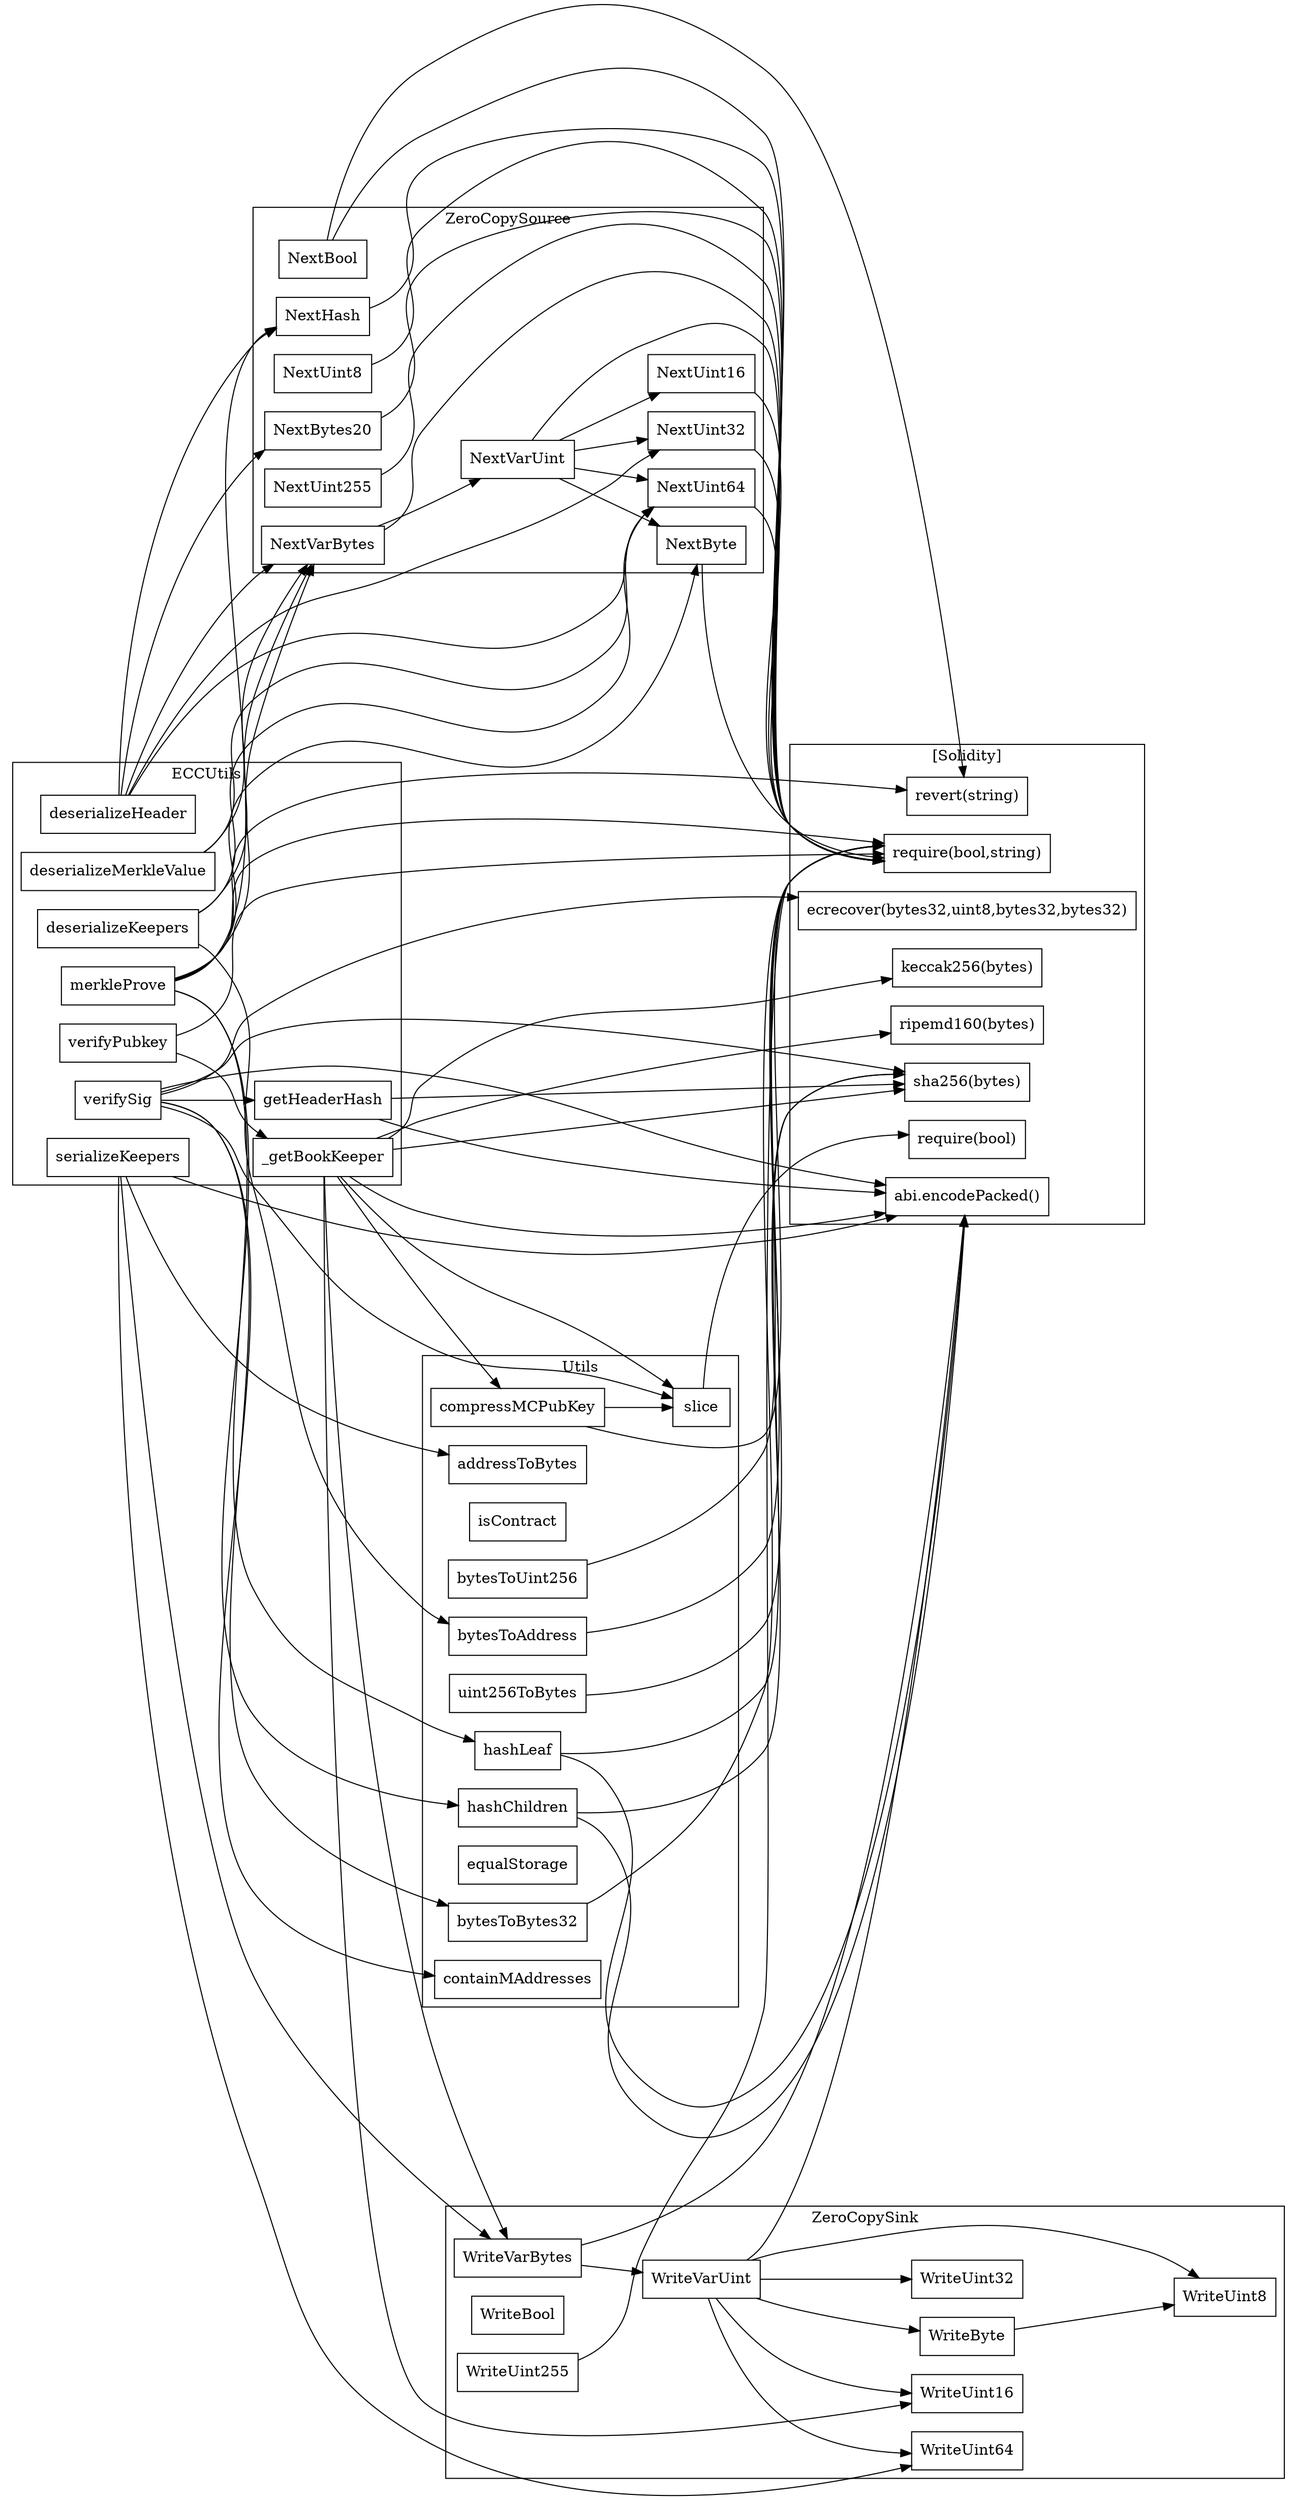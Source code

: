 strict digraph {
rankdir="LR"
node [shape=box]
subgraph cluster_912_ECCUtils {
label = "ECCUtils"
"912_getHeaderHash" [label="getHeaderHash"]
"912_deserializeHeader" [label="deserializeHeader"]
"912_deserializeKeepers" [label="deserializeKeepers"]
"912_merkleProve" [label="merkleProve"]
"912_verifySig" [label="verifySig"]
"912_deserializeMerkleValue" [label="deserializeMerkleValue"]
"912_verifyPubkey" [label="verifyPubkey"]
"912__getBookKeeper" [label="_getBookKeeper"]
"912_serializeKeepers" [label="serializeKeepers"]
"912_verifySig" -> "912_getHeaderHash"
"912_verifyPubkey" -> "912__getBookKeeper"
}subgraph cluster_1665_ZeroCopySource {
label = "ZeroCopySource"
"1665_NextBool" [label="NextBool"]
"1665_NextByte" [label="NextByte"]
"1665_NextUint32" [label="NextUint32"]
"1665_NextHash" [label="NextHash"]
"1665_NextVarBytes" [label="NextVarBytes"]
"1665_NextUint8" [label="NextUint8"]
"1665_NextBytes20" [label="NextBytes20"]
"1665_NextUint16" [label="NextUint16"]
"1665_NextUint64" [label="NextUint64"]
"1665_NextUint255" [label="NextUint255"]
"1665_NextVarUint" [label="NextVarUint"]
"1665_NextVarBytes" -> "1665_NextVarUint"
"1665_NextVarUint" -> "1665_NextUint16"
"1665_NextVarUint" -> "1665_NextByte"
"1665_NextVarUint" -> "1665_NextUint64"
"1665_NextVarUint" -> "1665_NextUint32"
}subgraph cluster_1109_ZeroCopySink {
label = "ZeroCopySink"
"1109_WriteUint32" [label="WriteUint32"]
"1109_WriteVarBytes" [label="WriteVarBytes"]
"1109_WriteByte" [label="WriteByte"]
"1109_WriteVarUint" [label="WriteVarUint"]
"1109_WriteUint64" [label="WriteUint64"]
"1109_WriteBool" [label="WriteBool"]
"1109_WriteUint255" [label="WriteUint255"]
"1109_WriteUint16" [label="WriteUint16"]
"1109_WriteUint8" [label="WriteUint8"]
"1109_WriteVarBytes" -> "1109_WriteVarUint"
"1109_WriteVarUint" -> "1109_WriteByte"
"1109_WriteByte" -> "1109_WriteUint8"
"1109_WriteVarUint" -> "1109_WriteUint16"
"1109_WriteVarUint" -> "1109_WriteUint64"
"1109_WriteVarUint" -> "1109_WriteUint32"
"1109_WriteVarUint" -> "1109_WriteUint8"
}subgraph cluster_1983_Utils {
label = "Utils"
"1983_compressMCPubKey" [label="compressMCPubKey"]
"1983_slice" [label="slice"]
"1983_hashLeaf" [label="hashLeaf"]
"1983_isContract" [label="isContract"]
"1983_containMAddresses" [label="containMAddresses"]
"1983_hashChildren" [label="hashChildren"]
"1983_uint256ToBytes" [label="uint256ToBytes"]
"1983_bytesToUint256" [label="bytesToUint256"]
"1983_bytesToBytes32" [label="bytesToBytes32"]
"1983_equalStorage" [label="equalStorage"]
"1983_bytesToAddress" [label="bytesToAddress"]
"1983_addressToBytes" [label="addressToBytes"]
"1983_compressMCPubKey" -> "1983_slice"
}subgraph cluster_solidity {
label = "[Solidity]"
"ripemd160(bytes)" 
"revert(string)" 
"sha256(bytes)" 
"require(bool,string)" 
"ecrecover(bytes32,uint8,bytes32,bytes32)" 
"abi.encodePacked()" 
"require(bool)" 
"keccak256(bytes)" 
"1109_WriteVarBytes" -> "abi.encodePacked()"
"1983_bytesToUint256" -> "require(bool,string)"
"1665_NextUint32" -> "require(bool,string)"
"912__getBookKeeper" -> "ripemd160(bytes)"
"912__getBookKeeper" -> "abi.encodePacked()"
"912_verifySig" -> "sha256(bytes)"
"1983_compressMCPubKey" -> "require(bool,string)"
"912__getBookKeeper" -> "keccak256(bytes)"
"912_verifySig" -> "abi.encodePacked()"
"1665_NextVarUint" -> "require(bool,string)"
"1665_NextUint16" -> "require(bool,string)"
"1665_NextVarBytes" -> "require(bool,string)"
"1665_NextByte" -> "require(bool,string)"
"1983_uint256ToBytes" -> "require(bool,string)"
"1665_NextUint8" -> "require(bool,string)"
"1665_NextBool" -> "require(bool,string)"
"1665_NextBytes20" -> "require(bool,string)"
"912_getHeaderHash" -> "abi.encodePacked()"
"1665_NextHash" -> "require(bool,string)"
"912_merkleProve" -> "require(bool,string)"
"1983_hashChildren" -> "abi.encodePacked()"
"1983_bytesToAddress" -> "require(bool,string)"
"912_getHeaderHash" -> "sha256(bytes)"
"912_verifyPubkey" -> "require(bool,string)"
"1109_WriteVarUint" -> "abi.encodePacked()"
"912_serializeKeepers" -> "abi.encodePacked()"
"912_verifySig" -> "ecrecover(bytes32,uint8,bytes32,bytes32)"
"1665_NextUint64" -> "require(bool,string)"
"912__getBookKeeper" -> "sha256(bytes)"
"1983_slice" -> "require(bool)"
"1665_NextBool" -> "revert(string)"
"1983_hashLeaf" -> "abi.encodePacked()"
"912_merkleProve" -> "revert(string)"
"1983_bytesToBytes32" -> "require(bool,string)"
"1983_hashLeaf" -> "sha256(bytes)"
"1109_WriteUint255" -> "require(bool,string)"
"1983_hashChildren" -> "sha256(bytes)"
"1665_NextUint255" -> "require(bool,string)"
}"912__getBookKeeper" -> "1109_WriteVarBytes"
"912_serializeKeepers" -> "1109_WriteVarBytes"
"912_deserializeMerkleValue" -> "1665_NextUint64"
"912_deserializeHeader" -> "1665_NextHash"
"912_deserializeKeepers" -> "1665_NextVarBytes"
"912_deserializeHeader" -> "1665_NextUint32"
"912_merkleProve" -> "1983_hashLeaf"
"912_deserializeKeepers" -> "1665_NextUint64"
"912_merkleProve" -> "1665_NextByte"
"912_verifySig" -> "1983_slice"
"912_verifySig" -> "1983_bytesToBytes32"
"912__getBookKeeper" -> "1983_compressMCPubKey"
"912__getBookKeeper" -> "1109_WriteUint16"
"912__getBookKeeper" -> "1983_slice"
"912_deserializeHeader" -> "1665_NextVarBytes"
"912_verifySig" -> "1983_containMAddresses"
"912_deserializeMerkleValue" -> "1665_NextVarBytes"
"912_deserializeKeepers" -> "1983_bytesToAddress"
"912_deserializeHeader" -> "1665_NextBytes20"
"912_merkleProve" -> "1665_NextVarBytes"
"912_serializeKeepers" -> "1983_addressToBytes"
"912_merkleProve" -> "1665_NextHash"
"912_merkleProve" -> "1983_hashChildren"
"912_serializeKeepers" -> "1109_WriteUint64"
"912_deserializeHeader" -> "1665_NextUint64"
}